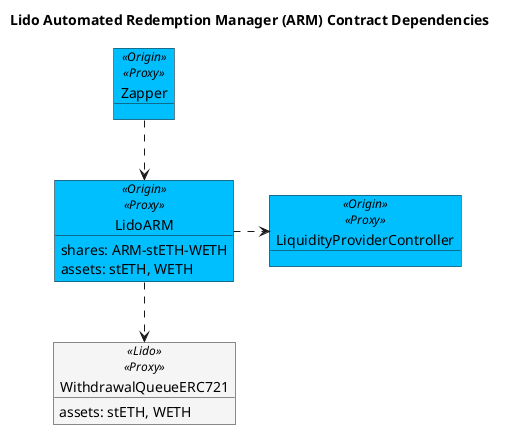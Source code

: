 @startuml

!$originColor = DeepSkyBlue
' !$originColor = WhiteSmoke
!$newColor = LightGreen
!$changedColor = Orange
!$thirdPartyColor = WhiteSmoke

' legend
' blue - Origin
' ' green - new
' ' orange - changed
' white - 3rd Party
' end legend

title "Lido Automated Redemption Manager (ARM) Contract Dependencies"


object "Zapper" as zap <<Origin>><<Proxy>> #$originColor {
}

object "LidoARM" as arm <<Origin>><<Proxy>> #$originColor {
    shares: ARM-stETH-WETH
    assets: stETH, WETH
}

object "LiquidityProviderController" as lpc <<Origin>><<Proxy>> #$originColor {
}

object "WithdrawalQueueERC721" as lidoQ <<Lido>><<Proxy>> #$thirdPartyColor {
    assets: stETH, WETH
}

zap ..> arm
arm .> lpc
arm ..> lidoQ


@enduml